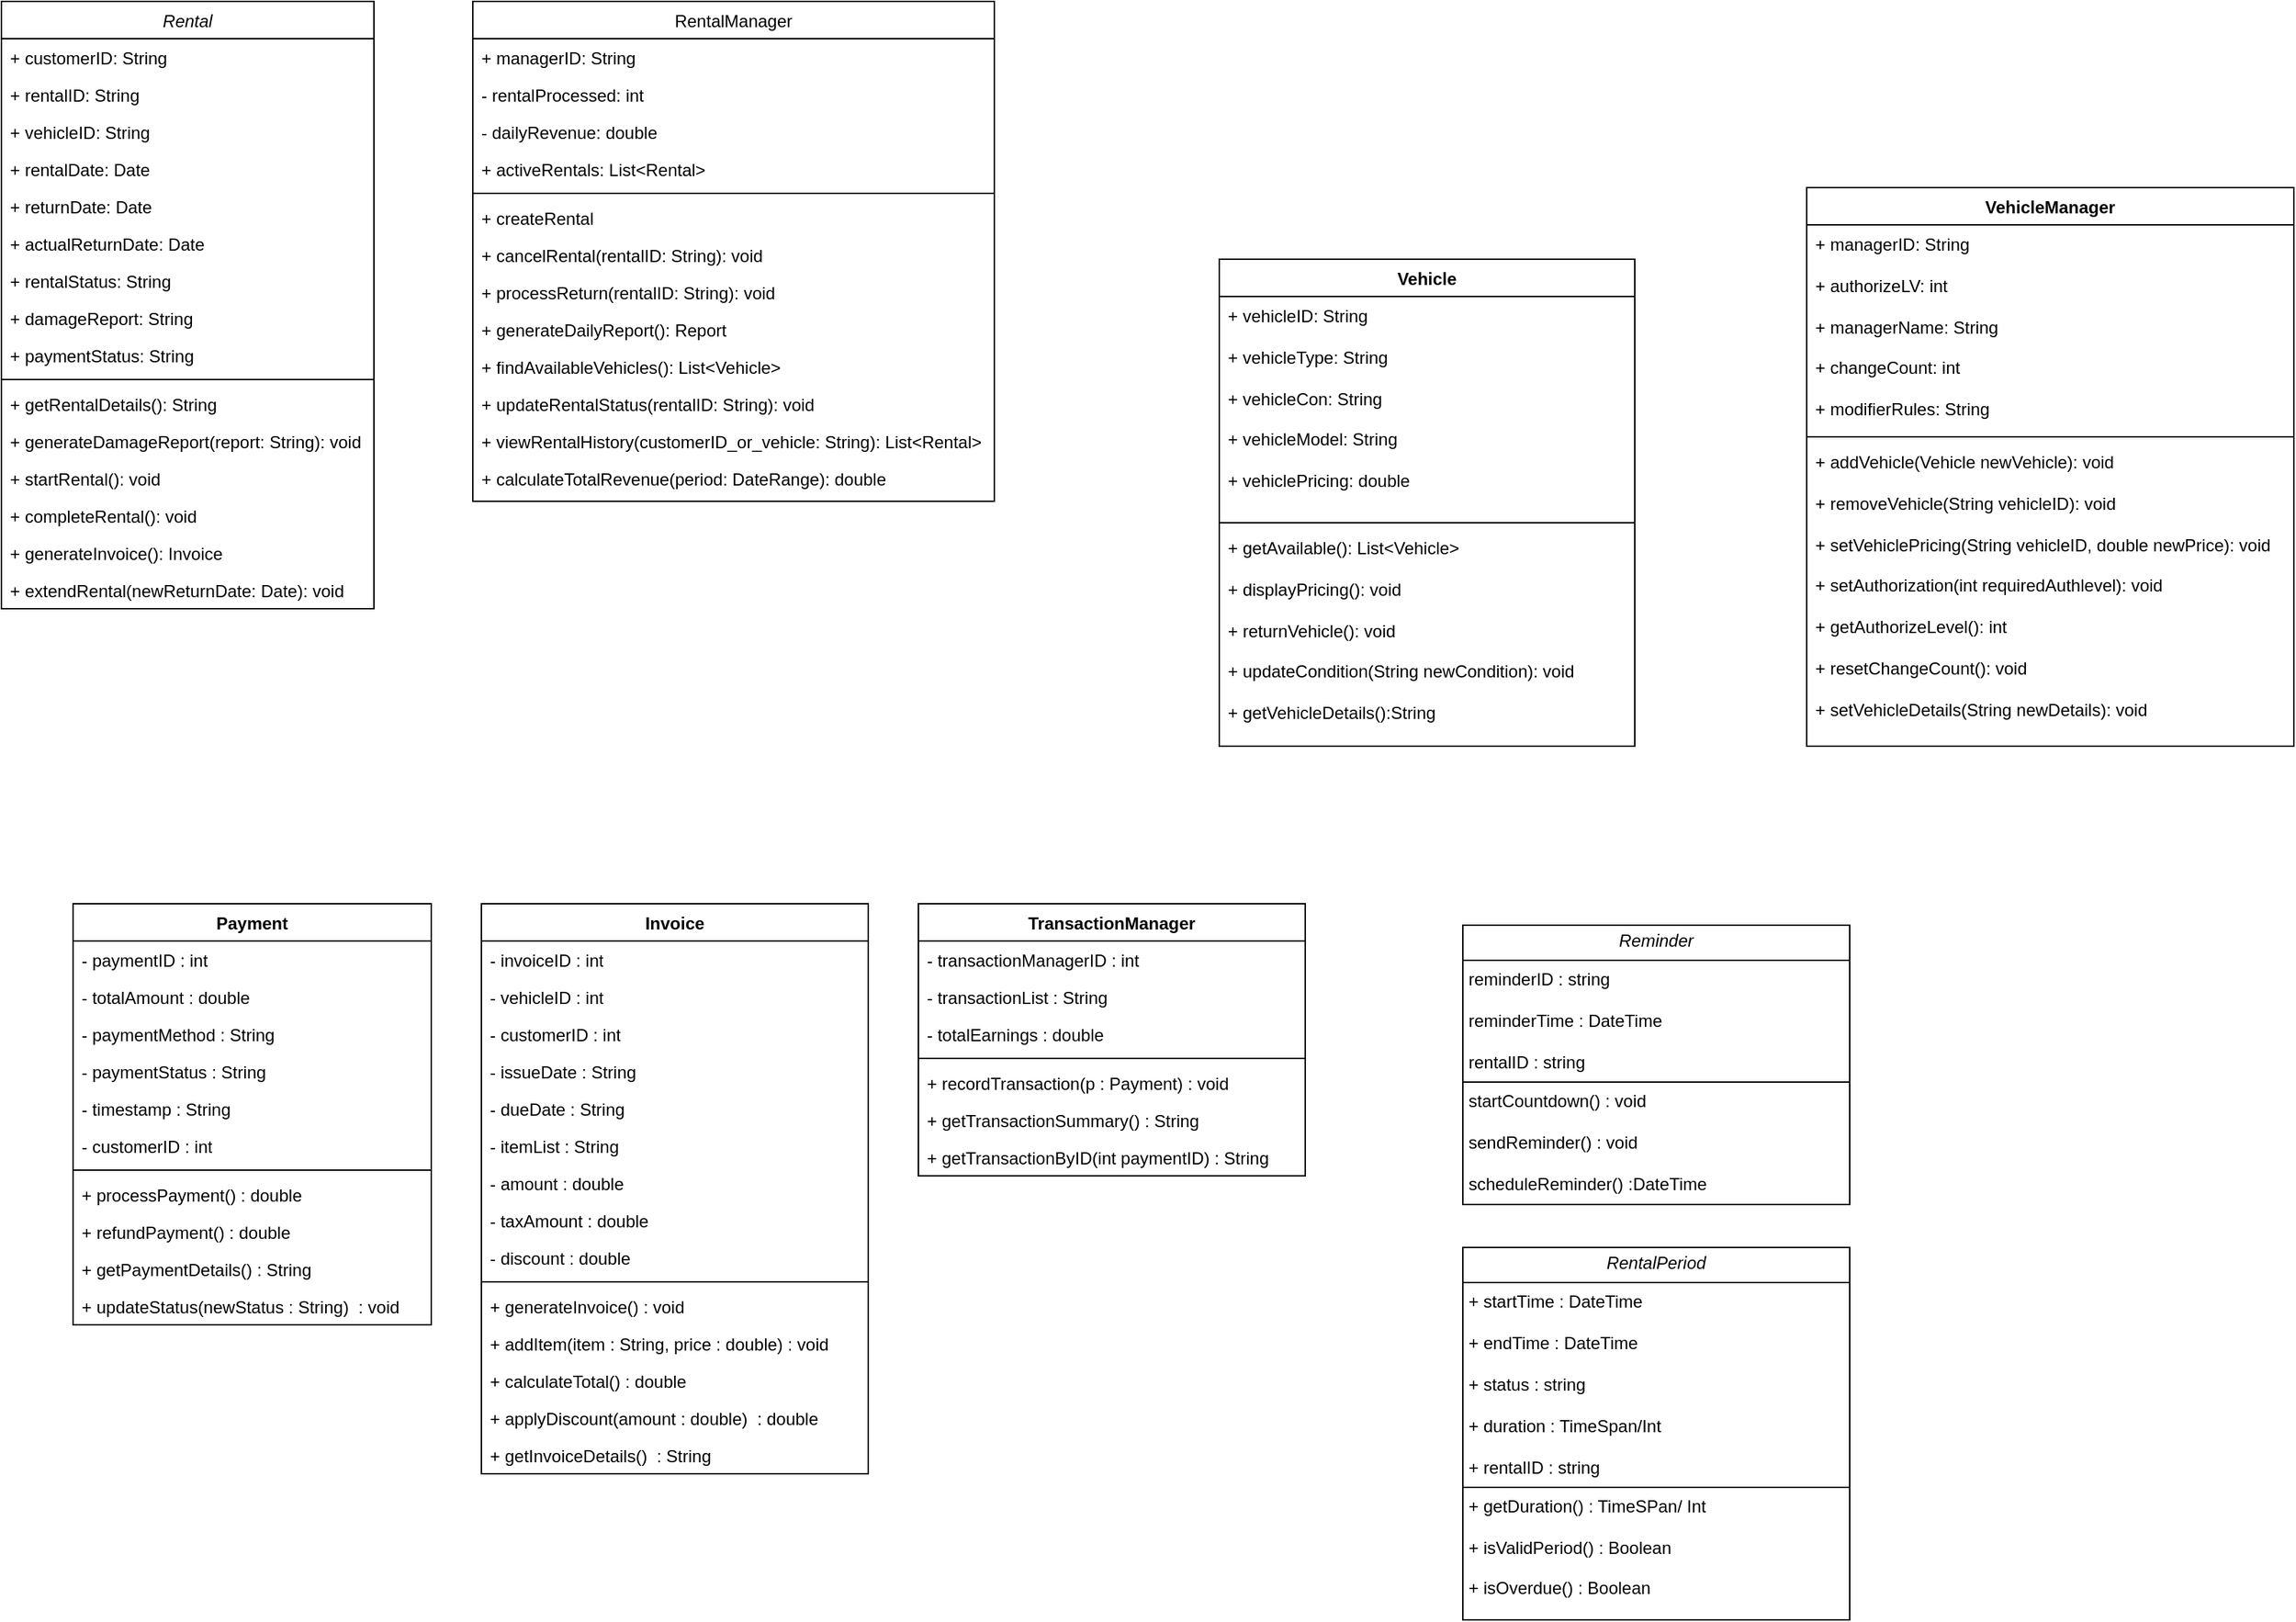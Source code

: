<mxfile version="28.0.7">
  <diagram name="Page-1" id="c4acf3e9-155e-7222-9cf6-157b1a14988f">
    <mxGraphModel dx="1940" dy="1191" grid="1" gridSize="10" guides="1" tooltips="1" connect="1" arrows="1" fold="1" page="1" pageScale="1" pageWidth="850" pageHeight="1100" background="none" math="0" shadow="0">
      <root>
        <mxCell id="0" />
        <mxCell id="1" parent="0" />
        <mxCell id="TI04U2DhwBHJz7Y_1ZiL-2" value="Rental" style="swimlane;fontStyle=2;align=center;verticalAlign=top;childLayout=stackLayout;horizontal=1;startSize=26;horizontalStack=0;resizeParent=1;resizeLast=0;collapsible=1;marginBottom=0;rounded=0;shadow=0;strokeWidth=1;" parent="1" vertex="1">
          <mxGeometry x="120" y="90" width="260" height="424" as="geometry">
            <mxRectangle x="230" y="140" width="160" height="26" as="alternateBounds" />
          </mxGeometry>
        </mxCell>
        <mxCell id="TI04U2DhwBHJz7Y_1ZiL-20" value="+ customerID: String" style="text;align=left;verticalAlign=top;spacingLeft=4;spacingRight=4;overflow=hidden;rotatable=0;points=[[0,0.5],[1,0.5]];portConstraint=eastwest;" parent="TI04U2DhwBHJz7Y_1ZiL-2" vertex="1">
          <mxGeometry y="26" width="260" height="26" as="geometry" />
        </mxCell>
        <mxCell id="TI04U2DhwBHJz7Y_1ZiL-21" value="+ rentalID: String" style="text;align=left;verticalAlign=top;spacingLeft=4;spacingRight=4;overflow=hidden;rotatable=0;points=[[0,0.5],[1,0.5]];portConstraint=eastwest;" parent="TI04U2DhwBHJz7Y_1ZiL-2" vertex="1">
          <mxGeometry y="52" width="260" height="26" as="geometry" />
        </mxCell>
        <mxCell id="TI04U2DhwBHJz7Y_1ZiL-22" value="+ vehicleID: String" style="text;align=left;verticalAlign=top;spacingLeft=4;spacingRight=4;overflow=hidden;rotatable=0;points=[[0,0.5],[1,0.5]];portConstraint=eastwest;" parent="TI04U2DhwBHJz7Y_1ZiL-2" vertex="1">
          <mxGeometry y="78" width="260" height="26" as="geometry" />
        </mxCell>
        <mxCell id="TI04U2DhwBHJz7Y_1ZiL-23" value="+ rentalDate: Date" style="text;align=left;verticalAlign=top;spacingLeft=4;spacingRight=4;overflow=hidden;rotatable=0;points=[[0,0.5],[1,0.5]];portConstraint=eastwest;" parent="TI04U2DhwBHJz7Y_1ZiL-2" vertex="1">
          <mxGeometry y="104" width="260" height="26" as="geometry" />
        </mxCell>
        <mxCell id="TI04U2DhwBHJz7Y_1ZiL-24" value="+ returnDate: Date" style="text;align=left;verticalAlign=top;spacingLeft=4;spacingRight=4;overflow=hidden;rotatable=0;points=[[0,0.5],[1,0.5]];portConstraint=eastwest;" parent="TI04U2DhwBHJz7Y_1ZiL-2" vertex="1">
          <mxGeometry y="130" width="260" height="26" as="geometry" />
        </mxCell>
        <mxCell id="TI04U2DhwBHJz7Y_1ZiL-25" value="+ actualReturnDate: Date" style="text;align=left;verticalAlign=top;spacingLeft=4;spacingRight=4;overflow=hidden;rotatable=0;points=[[0,0.5],[1,0.5]];portConstraint=eastwest;" parent="TI04U2DhwBHJz7Y_1ZiL-2" vertex="1">
          <mxGeometry y="156" width="260" height="26" as="geometry" />
        </mxCell>
        <mxCell id="TI04U2DhwBHJz7Y_1ZiL-26" value="+ rentalStatus: String" style="text;align=left;verticalAlign=top;spacingLeft=4;spacingRight=4;overflow=hidden;rotatable=0;points=[[0,0.5],[1,0.5]];portConstraint=eastwest;" parent="TI04U2DhwBHJz7Y_1ZiL-2" vertex="1">
          <mxGeometry y="182" width="260" height="26" as="geometry" />
        </mxCell>
        <mxCell id="TI04U2DhwBHJz7Y_1ZiL-27" value="+ damageReport: String" style="text;align=left;verticalAlign=top;spacingLeft=4;spacingRight=4;overflow=hidden;rotatable=0;points=[[0,0.5],[1,0.5]];portConstraint=eastwest;" parent="TI04U2DhwBHJz7Y_1ZiL-2" vertex="1">
          <mxGeometry y="208" width="260" height="26" as="geometry" />
        </mxCell>
        <mxCell id="TI04U2DhwBHJz7Y_1ZiL-28" value="+ paymentStatus: String" style="text;align=left;verticalAlign=top;spacingLeft=4;spacingRight=4;overflow=hidden;rotatable=0;points=[[0,0.5],[1,0.5]];portConstraint=eastwest;" parent="TI04U2DhwBHJz7Y_1ZiL-2" vertex="1">
          <mxGeometry y="234" width="260" height="26" as="geometry" />
        </mxCell>
        <mxCell id="TI04U2DhwBHJz7Y_1ZiL-4" value="" style="line;html=1;strokeWidth=1;align=left;verticalAlign=middle;spacingTop=-1;spacingLeft=3;spacingRight=3;rotatable=0;labelPosition=right;points=[];portConstraint=eastwest;" parent="TI04U2DhwBHJz7Y_1ZiL-2" vertex="1">
          <mxGeometry y="260" width="260" height="8" as="geometry" />
        </mxCell>
        <mxCell id="TI04U2DhwBHJz7Y_1ZiL-36" value="+ getRentalDetails(): String" style="text;align=left;verticalAlign=top;spacingLeft=4;spacingRight=4;overflow=hidden;rotatable=0;points=[[0,0.5],[1,0.5]];portConstraint=eastwest;" parent="TI04U2DhwBHJz7Y_1ZiL-2" vertex="1">
          <mxGeometry y="268" width="260" height="26" as="geometry" />
        </mxCell>
        <mxCell id="TI04U2DhwBHJz7Y_1ZiL-34" value="+ generateDamageReport(report: String): void" style="text;align=left;verticalAlign=top;spacingLeft=4;spacingRight=4;overflow=hidden;rotatable=0;points=[[0,0.5],[1,0.5]];portConstraint=eastwest;" parent="TI04U2DhwBHJz7Y_1ZiL-2" vertex="1">
          <mxGeometry y="294" width="260" height="26" as="geometry" />
        </mxCell>
        <mxCell id="TI04U2DhwBHJz7Y_1ZiL-31" value="+ startRental(): void" style="text;align=left;verticalAlign=top;spacingLeft=4;spacingRight=4;overflow=hidden;rotatable=0;points=[[0,0.5],[1,0.5]];portConstraint=eastwest;" parent="TI04U2DhwBHJz7Y_1ZiL-2" vertex="1">
          <mxGeometry y="320" width="260" height="26" as="geometry" />
        </mxCell>
        <mxCell id="TI04U2DhwBHJz7Y_1ZiL-32" value="+ completeRental(): void" style="text;align=left;verticalAlign=top;spacingLeft=4;spacingRight=4;overflow=hidden;rotatable=0;points=[[0,0.5],[1,0.5]];portConstraint=eastwest;" parent="TI04U2DhwBHJz7Y_1ZiL-2" vertex="1">
          <mxGeometry y="346" width="260" height="26" as="geometry" />
        </mxCell>
        <mxCell id="TI04U2DhwBHJz7Y_1ZiL-33" value="+ generateInvoice(): Invoice" style="text;align=left;verticalAlign=top;spacingLeft=4;spacingRight=4;overflow=hidden;rotatable=0;points=[[0,0.5],[1,0.5]];portConstraint=eastwest;" parent="TI04U2DhwBHJz7Y_1ZiL-2" vertex="1">
          <mxGeometry y="372" width="260" height="26" as="geometry" />
        </mxCell>
        <mxCell id="TI04U2DhwBHJz7Y_1ZiL-35" value="+ extendRental(newReturnDate: Date): void" style="text;align=left;verticalAlign=top;spacingLeft=4;spacingRight=4;overflow=hidden;rotatable=0;points=[[0,0.5],[1,0.5]];portConstraint=eastwest;" parent="TI04U2DhwBHJz7Y_1ZiL-2" vertex="1">
          <mxGeometry y="398" width="260" height="26" as="geometry" />
        </mxCell>
        <mxCell id="TI04U2DhwBHJz7Y_1ZiL-6" value="RentalManager" style="swimlane;fontStyle=0;align=center;verticalAlign=top;childLayout=stackLayout;horizontal=1;startSize=26;horizontalStack=0;resizeParent=1;resizeLast=0;collapsible=1;marginBottom=0;rounded=0;shadow=0;strokeWidth=1;" parent="1" vertex="1">
          <mxGeometry x="449" y="90" width="364" height="349" as="geometry">
            <mxRectangle x="550" y="140" width="160" height="26" as="alternateBounds" />
          </mxGeometry>
        </mxCell>
        <mxCell id="TI04U2DhwBHJz7Y_1ZiL-7" value="+ managerID: String" style="text;align=left;verticalAlign=top;spacingLeft=4;spacingRight=4;overflow=hidden;rotatable=0;points=[[0,0.5],[1,0.5]];portConstraint=eastwest;" parent="TI04U2DhwBHJz7Y_1ZiL-6" vertex="1">
          <mxGeometry y="26" width="364" height="26" as="geometry" />
        </mxCell>
        <mxCell id="TI04U2DhwBHJz7Y_1ZiL-8" value="- rentalProcessed: int&#xa;" style="text;align=left;verticalAlign=top;spacingLeft=4;spacingRight=4;overflow=hidden;rotatable=0;points=[[0,0.5],[1,0.5]];portConstraint=eastwest;rounded=0;shadow=0;html=0;" parent="TI04U2DhwBHJz7Y_1ZiL-6" vertex="1">
          <mxGeometry y="52" width="364" height="26" as="geometry" />
        </mxCell>
        <mxCell id="TI04U2DhwBHJz7Y_1ZiL-9" value="- dailyRevenue: double&#xa;" style="text;align=left;verticalAlign=top;spacingLeft=4;spacingRight=4;overflow=hidden;rotatable=0;points=[[0,0.5],[1,0.5]];portConstraint=eastwest;rounded=0;shadow=0;html=0;" parent="TI04U2DhwBHJz7Y_1ZiL-6" vertex="1">
          <mxGeometry y="78" width="364" height="26" as="geometry" />
        </mxCell>
        <mxCell id="TI04U2DhwBHJz7Y_1ZiL-10" value="+ activeRentals: List&lt;Rental&gt;&#xa;" style="text;align=left;verticalAlign=top;spacingLeft=4;spacingRight=4;overflow=hidden;rotatable=0;points=[[0,0.5],[1,0.5]];portConstraint=eastwest;rounded=0;shadow=0;html=0;" parent="TI04U2DhwBHJz7Y_1ZiL-6" vertex="1">
          <mxGeometry y="104" width="364" height="26" as="geometry" />
        </mxCell>
        <mxCell id="TI04U2DhwBHJz7Y_1ZiL-11" value="" style="line;html=1;strokeWidth=1;align=left;verticalAlign=middle;spacingTop=-1;spacingLeft=3;spacingRight=3;rotatable=0;labelPosition=right;points=[];portConstraint=eastwest;" parent="TI04U2DhwBHJz7Y_1ZiL-6" vertex="1">
          <mxGeometry y="130" width="364" height="8" as="geometry" />
        </mxCell>
        <mxCell id="TI04U2DhwBHJz7Y_1ZiL-12" value="+ createRental" style="text;align=left;verticalAlign=top;spacingLeft=4;spacingRight=4;overflow=hidden;rotatable=0;points=[[0,0.5],[1,0.5]];portConstraint=eastwest;" parent="TI04U2DhwBHJz7Y_1ZiL-6" vertex="1">
          <mxGeometry y="138" width="364" height="26" as="geometry" />
        </mxCell>
        <mxCell id="TI04U2DhwBHJz7Y_1ZiL-13" value="+ cancelRental(rentalID: String): void" style="text;align=left;verticalAlign=top;spacingLeft=4;spacingRight=4;overflow=hidden;rotatable=0;points=[[0,0.5],[1,0.5]];portConstraint=eastwest;" parent="TI04U2DhwBHJz7Y_1ZiL-6" vertex="1">
          <mxGeometry y="164" width="364" height="26" as="geometry" />
        </mxCell>
        <mxCell id="TI04U2DhwBHJz7Y_1ZiL-14" value="+ processReturn(rentalID: String): void" style="text;align=left;verticalAlign=top;spacingLeft=4;spacingRight=4;overflow=hidden;rotatable=0;points=[[0,0.5],[1,0.5]];portConstraint=eastwest;" parent="TI04U2DhwBHJz7Y_1ZiL-6" vertex="1">
          <mxGeometry y="190" width="364" height="26" as="geometry" />
        </mxCell>
        <mxCell id="TI04U2DhwBHJz7Y_1ZiL-15" value="+ generateDailyReport(): Report" style="text;align=left;verticalAlign=top;spacingLeft=4;spacingRight=4;overflow=hidden;rotatable=0;points=[[0,0.5],[1,0.5]];portConstraint=eastwest;" parent="TI04U2DhwBHJz7Y_1ZiL-6" vertex="1">
          <mxGeometry y="216" width="364" height="26" as="geometry" />
        </mxCell>
        <mxCell id="TI04U2DhwBHJz7Y_1ZiL-16" value="+ findAvailableVehicles(): List&lt;Vehicle&gt;" style="text;align=left;verticalAlign=top;spacingLeft=4;spacingRight=4;overflow=hidden;rotatable=0;points=[[0,0.5],[1,0.5]];portConstraint=eastwest;" parent="TI04U2DhwBHJz7Y_1ZiL-6" vertex="1">
          <mxGeometry y="242" width="364" height="26" as="geometry" />
        </mxCell>
        <mxCell id="TI04U2DhwBHJz7Y_1ZiL-17" value="+ updateRentalStatus(rentalID: String): void" style="text;align=left;verticalAlign=top;spacingLeft=4;spacingRight=4;overflow=hidden;rotatable=0;points=[[0,0.5],[1,0.5]];portConstraint=eastwest;" parent="TI04U2DhwBHJz7Y_1ZiL-6" vertex="1">
          <mxGeometry y="268" width="364" height="26" as="geometry" />
        </mxCell>
        <mxCell id="TI04U2DhwBHJz7Y_1ZiL-18" value="+ viewRentalHistory(customerID_or_vehicle: String): List&lt;Rental&gt;" style="text;align=left;verticalAlign=top;spacingLeft=4;spacingRight=4;overflow=hidden;rotatable=0;points=[[0,0.5],[1,0.5]];portConstraint=eastwest;" parent="TI04U2DhwBHJz7Y_1ZiL-6" vertex="1">
          <mxGeometry y="294" width="364" height="26" as="geometry" />
        </mxCell>
        <mxCell id="TI04U2DhwBHJz7Y_1ZiL-19" value="+ calculateTotalRevenue(period: DateRange): double" style="text;align=left;verticalAlign=top;spacingLeft=4;spacingRight=4;overflow=hidden;rotatable=0;points=[[0,0.5],[1,0.5]];portConstraint=eastwest;" parent="TI04U2DhwBHJz7Y_1ZiL-6" vertex="1">
          <mxGeometry y="320" width="364" height="26" as="geometry" />
        </mxCell>
        <mxCell id="_Ls_BPRD6hEBpzumU7mo-1" value="Payment" style="swimlane;fontStyle=1;align=center;verticalAlign=top;childLayout=stackLayout;horizontal=1;startSize=26;horizontalStack=0;resizeParent=1;resizeParentMax=0;resizeLast=0;collapsible=1;marginBottom=0;whiteSpace=wrap;html=1;" parent="1" vertex="1">
          <mxGeometry x="170" y="720" width="250" height="294" as="geometry" />
        </mxCell>
        <mxCell id="_Ls_BPRD6hEBpzumU7mo-2" value="- paymentID : int&lt;div&gt;&lt;br&gt;&lt;/div&gt;" style="text;strokeColor=none;fillColor=none;align=left;verticalAlign=top;spacingLeft=4;spacingRight=4;overflow=hidden;rotatable=0;points=[[0,0.5],[1,0.5]];portConstraint=eastwest;whiteSpace=wrap;html=1;" parent="_Ls_BPRD6hEBpzumU7mo-1" vertex="1">
          <mxGeometry y="26" width="250" height="26" as="geometry" />
        </mxCell>
        <mxCell id="_Ls_BPRD6hEBpzumU7mo-3" value="- totalAmount : double" style="text;strokeColor=none;fillColor=none;align=left;verticalAlign=top;spacingLeft=4;spacingRight=4;overflow=hidden;rotatable=0;points=[[0,0.5],[1,0.5]];portConstraint=eastwest;whiteSpace=wrap;html=1;" parent="_Ls_BPRD6hEBpzumU7mo-1" vertex="1">
          <mxGeometry y="52" width="250" height="26" as="geometry" />
        </mxCell>
        <mxCell id="_Ls_BPRD6hEBpzumU7mo-4" value="&lt;div&gt;- paymentMethod : String&lt;/div&gt;" style="text;strokeColor=none;fillColor=none;align=left;verticalAlign=top;spacingLeft=4;spacingRight=4;overflow=hidden;rotatable=0;points=[[0,0.5],[1,0.5]];portConstraint=eastwest;whiteSpace=wrap;html=1;" parent="_Ls_BPRD6hEBpzumU7mo-1" vertex="1">
          <mxGeometry y="78" width="250" height="26" as="geometry" />
        </mxCell>
        <mxCell id="_Ls_BPRD6hEBpzumU7mo-5" value="- paymentStatus : String&lt;div&gt;&lt;br&gt;&lt;/div&gt;" style="text;strokeColor=none;fillColor=none;align=left;verticalAlign=top;spacingLeft=4;spacingRight=4;overflow=hidden;rotatable=0;points=[[0,0.5],[1,0.5]];portConstraint=eastwest;whiteSpace=wrap;html=1;" parent="_Ls_BPRD6hEBpzumU7mo-1" vertex="1">
          <mxGeometry y="104" width="250" height="26" as="geometry" />
        </mxCell>
        <mxCell id="_Ls_BPRD6hEBpzumU7mo-6" value="- timestamp : String&lt;div&gt;&lt;br&gt;&lt;/div&gt;" style="text;strokeColor=none;fillColor=none;align=left;verticalAlign=top;spacingLeft=4;spacingRight=4;overflow=hidden;rotatable=0;points=[[0,0.5],[1,0.5]];portConstraint=eastwest;whiteSpace=wrap;html=1;" parent="_Ls_BPRD6hEBpzumU7mo-1" vertex="1">
          <mxGeometry y="130" width="250" height="26" as="geometry" />
        </mxCell>
        <mxCell id="_Ls_BPRD6hEBpzumU7mo-7" value="- customerID : int" style="text;strokeColor=none;fillColor=none;align=left;verticalAlign=top;spacingLeft=4;spacingRight=4;overflow=hidden;rotatable=0;points=[[0,0.5],[1,0.5]];portConstraint=eastwest;whiteSpace=wrap;html=1;" parent="_Ls_BPRD6hEBpzumU7mo-1" vertex="1">
          <mxGeometry y="156" width="250" height="26" as="geometry" />
        </mxCell>
        <mxCell id="_Ls_BPRD6hEBpzumU7mo-8" value="" style="line;strokeWidth=1;fillColor=none;align=left;verticalAlign=middle;spacingTop=-1;spacingLeft=3;spacingRight=3;rotatable=0;labelPosition=right;points=[];portConstraint=eastwest;strokeColor=inherit;" parent="_Ls_BPRD6hEBpzumU7mo-1" vertex="1">
          <mxGeometry y="182" width="250" height="8" as="geometry" />
        </mxCell>
        <mxCell id="_Ls_BPRD6hEBpzumU7mo-9" value="+ processPayment() : double" style="text;strokeColor=none;fillColor=none;align=left;verticalAlign=top;spacingLeft=4;spacingRight=4;overflow=hidden;rotatable=0;points=[[0,0.5],[1,0.5]];portConstraint=eastwest;whiteSpace=wrap;html=1;" parent="_Ls_BPRD6hEBpzumU7mo-1" vertex="1">
          <mxGeometry y="190" width="250" height="26" as="geometry" />
        </mxCell>
        <mxCell id="_Ls_BPRD6hEBpzumU7mo-10" value="+ refundPayment() : double" style="text;strokeColor=none;fillColor=none;align=left;verticalAlign=top;spacingLeft=4;spacingRight=4;overflow=hidden;rotatable=0;points=[[0,0.5],[1,0.5]];portConstraint=eastwest;whiteSpace=wrap;html=1;" parent="_Ls_BPRD6hEBpzumU7mo-1" vertex="1">
          <mxGeometry y="216" width="250" height="26" as="geometry" />
        </mxCell>
        <mxCell id="_Ls_BPRD6hEBpzumU7mo-11" value="+ getPaymentDetails() : String&amp;nbsp;" style="text;strokeColor=none;fillColor=none;align=left;verticalAlign=top;spacingLeft=4;spacingRight=4;overflow=hidden;rotatable=0;points=[[0,0.5],[1,0.5]];portConstraint=eastwest;whiteSpace=wrap;html=1;" parent="_Ls_BPRD6hEBpzumU7mo-1" vertex="1">
          <mxGeometry y="242" width="250" height="26" as="geometry" />
        </mxCell>
        <mxCell id="_Ls_BPRD6hEBpzumU7mo-12" value="+ updateStatus(newStatus : String)&amp;nbsp; : void" style="text;strokeColor=none;fillColor=none;align=left;verticalAlign=top;spacingLeft=4;spacingRight=4;overflow=hidden;rotatable=0;points=[[0,0.5],[1,0.5]];portConstraint=eastwest;whiteSpace=wrap;html=1;" parent="_Ls_BPRD6hEBpzumU7mo-1" vertex="1">
          <mxGeometry y="268" width="250" height="26" as="geometry" />
        </mxCell>
        <mxCell id="_Ls_BPRD6hEBpzumU7mo-13" value="Invoice" style="swimlane;fontStyle=1;align=center;verticalAlign=top;childLayout=stackLayout;horizontal=1;startSize=26;horizontalStack=0;resizeParent=1;resizeParentMax=0;resizeLast=0;collapsible=1;marginBottom=0;whiteSpace=wrap;html=1;" parent="1" vertex="1">
          <mxGeometry x="455" y="720" width="270" height="398" as="geometry" />
        </mxCell>
        <mxCell id="_Ls_BPRD6hEBpzumU7mo-14" value="- invoiceID : int" style="text;strokeColor=none;fillColor=none;align=left;verticalAlign=top;spacingLeft=4;spacingRight=4;overflow=hidden;rotatable=0;points=[[0,0.5],[1,0.5]];portConstraint=eastwest;whiteSpace=wrap;html=1;" parent="_Ls_BPRD6hEBpzumU7mo-13" vertex="1">
          <mxGeometry y="26" width="270" height="26" as="geometry" />
        </mxCell>
        <mxCell id="_Ls_BPRD6hEBpzumU7mo-15" value="- vehicleID : int" style="text;strokeColor=none;fillColor=none;align=left;verticalAlign=top;spacingLeft=4;spacingRight=4;overflow=hidden;rotatable=0;points=[[0,0.5],[1,0.5]];portConstraint=eastwest;whiteSpace=wrap;html=1;" parent="_Ls_BPRD6hEBpzumU7mo-13" vertex="1">
          <mxGeometry y="52" width="270" height="26" as="geometry" />
        </mxCell>
        <mxCell id="_Ls_BPRD6hEBpzumU7mo-16" value="&lt;div&gt;- customerID : int&lt;/div&gt;" style="text;strokeColor=none;fillColor=none;align=left;verticalAlign=top;spacingLeft=4;spacingRight=4;overflow=hidden;rotatable=0;points=[[0,0.5],[1,0.5]];portConstraint=eastwest;whiteSpace=wrap;html=1;" parent="_Ls_BPRD6hEBpzumU7mo-13" vertex="1">
          <mxGeometry y="78" width="270" height="26" as="geometry" />
        </mxCell>
        <mxCell id="_Ls_BPRD6hEBpzumU7mo-17" value="- issueDate : String" style="text;strokeColor=none;fillColor=none;align=left;verticalAlign=top;spacingLeft=4;spacingRight=4;overflow=hidden;rotatable=0;points=[[0,0.5],[1,0.5]];portConstraint=eastwest;whiteSpace=wrap;html=1;" parent="_Ls_BPRD6hEBpzumU7mo-13" vertex="1">
          <mxGeometry y="104" width="270" height="26" as="geometry" />
        </mxCell>
        <mxCell id="_Ls_BPRD6hEBpzumU7mo-18" value="- dueDate : String" style="text;strokeColor=none;fillColor=none;align=left;verticalAlign=top;spacingLeft=4;spacingRight=4;overflow=hidden;rotatable=0;points=[[0,0.5],[1,0.5]];portConstraint=eastwest;whiteSpace=wrap;html=1;" parent="_Ls_BPRD6hEBpzumU7mo-13" vertex="1">
          <mxGeometry y="130" width="270" height="26" as="geometry" />
        </mxCell>
        <mxCell id="_Ls_BPRD6hEBpzumU7mo-19" value="- itemList : String" style="text;strokeColor=none;fillColor=none;align=left;verticalAlign=top;spacingLeft=4;spacingRight=4;overflow=hidden;rotatable=0;points=[[0,0.5],[1,0.5]];portConstraint=eastwest;whiteSpace=wrap;html=1;" parent="_Ls_BPRD6hEBpzumU7mo-13" vertex="1">
          <mxGeometry y="156" width="270" height="26" as="geometry" />
        </mxCell>
        <mxCell id="_Ls_BPRD6hEBpzumU7mo-20" value="- amount : double" style="text;strokeColor=none;fillColor=none;align=left;verticalAlign=top;spacingLeft=4;spacingRight=4;overflow=hidden;rotatable=0;points=[[0,0.5],[1,0.5]];portConstraint=eastwest;whiteSpace=wrap;html=1;" parent="_Ls_BPRD6hEBpzumU7mo-13" vertex="1">
          <mxGeometry y="182" width="270" height="26" as="geometry" />
        </mxCell>
        <mxCell id="_Ls_BPRD6hEBpzumU7mo-21" value="- taxAmount : double" style="text;strokeColor=none;fillColor=none;align=left;verticalAlign=top;spacingLeft=4;spacingRight=4;overflow=hidden;rotatable=0;points=[[0,0.5],[1,0.5]];portConstraint=eastwest;whiteSpace=wrap;html=1;" parent="_Ls_BPRD6hEBpzumU7mo-13" vertex="1">
          <mxGeometry y="208" width="270" height="26" as="geometry" />
        </mxCell>
        <mxCell id="_Ls_BPRD6hEBpzumU7mo-22" value="- discount : double" style="text;strokeColor=none;fillColor=none;align=left;verticalAlign=top;spacingLeft=4;spacingRight=4;overflow=hidden;rotatable=0;points=[[0,0.5],[1,0.5]];portConstraint=eastwest;whiteSpace=wrap;html=1;" parent="_Ls_BPRD6hEBpzumU7mo-13" vertex="1">
          <mxGeometry y="234" width="270" height="26" as="geometry" />
        </mxCell>
        <mxCell id="_Ls_BPRD6hEBpzumU7mo-23" value="" style="line;strokeWidth=1;fillColor=none;align=left;verticalAlign=middle;spacingTop=-1;spacingLeft=3;spacingRight=3;rotatable=0;labelPosition=right;points=[];portConstraint=eastwest;strokeColor=inherit;" parent="_Ls_BPRD6hEBpzumU7mo-13" vertex="1">
          <mxGeometry y="260" width="270" height="8" as="geometry" />
        </mxCell>
        <mxCell id="_Ls_BPRD6hEBpzumU7mo-24" value="+ generateInvoice() : void" style="text;strokeColor=none;fillColor=none;align=left;verticalAlign=top;spacingLeft=4;spacingRight=4;overflow=hidden;rotatable=0;points=[[0,0.5],[1,0.5]];portConstraint=eastwest;whiteSpace=wrap;html=1;" parent="_Ls_BPRD6hEBpzumU7mo-13" vertex="1">
          <mxGeometry y="268" width="270" height="26" as="geometry" />
        </mxCell>
        <mxCell id="_Ls_BPRD6hEBpzumU7mo-25" value="+ addItem(item : String, price : double) : void" style="text;strokeColor=none;fillColor=none;align=left;verticalAlign=top;spacingLeft=4;spacingRight=4;overflow=hidden;rotatable=0;points=[[0,0.5],[1,0.5]];portConstraint=eastwest;whiteSpace=wrap;html=1;" parent="_Ls_BPRD6hEBpzumU7mo-13" vertex="1">
          <mxGeometry y="294" width="270" height="26" as="geometry" />
        </mxCell>
        <mxCell id="_Ls_BPRD6hEBpzumU7mo-26" value="+ calculateTotal() : double" style="text;strokeColor=none;fillColor=none;align=left;verticalAlign=top;spacingLeft=4;spacingRight=4;overflow=hidden;rotatable=0;points=[[0,0.5],[1,0.5]];portConstraint=eastwest;whiteSpace=wrap;html=1;" parent="_Ls_BPRD6hEBpzumU7mo-13" vertex="1">
          <mxGeometry y="320" width="270" height="26" as="geometry" />
        </mxCell>
        <mxCell id="_Ls_BPRD6hEBpzumU7mo-27" value="+ applyDiscount(amount : double)&amp;nbsp; : double" style="text;strokeColor=none;fillColor=none;align=left;verticalAlign=top;spacingLeft=4;spacingRight=4;overflow=hidden;rotatable=0;points=[[0,0.5],[1,0.5]];portConstraint=eastwest;whiteSpace=wrap;html=1;" parent="_Ls_BPRD6hEBpzumU7mo-13" vertex="1">
          <mxGeometry y="346" width="270" height="26" as="geometry" />
        </mxCell>
        <mxCell id="_Ls_BPRD6hEBpzumU7mo-28" value="+ getInvoiceDetails()&amp;nbsp; : String" style="text;strokeColor=none;fillColor=none;align=left;verticalAlign=top;spacingLeft=4;spacingRight=4;overflow=hidden;rotatable=0;points=[[0,0.5],[1,0.5]];portConstraint=eastwest;whiteSpace=wrap;html=1;" parent="_Ls_BPRD6hEBpzumU7mo-13" vertex="1">
          <mxGeometry y="372" width="270" height="26" as="geometry" />
        </mxCell>
        <mxCell id="_Ls_BPRD6hEBpzumU7mo-29" value="TransactionManager" style="swimlane;fontStyle=1;align=center;verticalAlign=top;childLayout=stackLayout;horizontal=1;startSize=26;horizontalStack=0;resizeParent=1;resizeParentMax=0;resizeLast=0;collapsible=1;marginBottom=0;whiteSpace=wrap;html=1;" parent="1" vertex="1">
          <mxGeometry x="760" y="720" width="270" height="190" as="geometry" />
        </mxCell>
        <mxCell id="_Ls_BPRD6hEBpzumU7mo-30" value="- transactionManagerID&amp;nbsp;: int" style="text;strokeColor=none;fillColor=none;align=left;verticalAlign=top;spacingLeft=4;spacingRight=4;overflow=hidden;rotatable=0;points=[[0,0.5],[1,0.5]];portConstraint=eastwest;whiteSpace=wrap;html=1;" parent="_Ls_BPRD6hEBpzumU7mo-29" vertex="1">
          <mxGeometry y="26" width="270" height="26" as="geometry" />
        </mxCell>
        <mxCell id="_Ls_BPRD6hEBpzumU7mo-31" value="- transactionList&amp;nbsp;: String" style="text;strokeColor=none;fillColor=none;align=left;verticalAlign=top;spacingLeft=4;spacingRight=4;overflow=hidden;rotatable=0;points=[[0,0.5],[1,0.5]];portConstraint=eastwest;whiteSpace=wrap;html=1;" parent="_Ls_BPRD6hEBpzumU7mo-29" vertex="1">
          <mxGeometry y="52" width="270" height="26" as="geometry" />
        </mxCell>
        <mxCell id="_Ls_BPRD6hEBpzumU7mo-32" value="&lt;div&gt;- totalEarnings&amp;nbsp;: double&lt;/div&gt;" style="text;strokeColor=none;fillColor=none;align=left;verticalAlign=top;spacingLeft=4;spacingRight=4;overflow=hidden;rotatable=0;points=[[0,0.5],[1,0.5]];portConstraint=eastwest;whiteSpace=wrap;html=1;" parent="_Ls_BPRD6hEBpzumU7mo-29" vertex="1">
          <mxGeometry y="78" width="270" height="26" as="geometry" />
        </mxCell>
        <mxCell id="_Ls_BPRD6hEBpzumU7mo-33" value="" style="line;strokeWidth=1;fillColor=none;align=left;verticalAlign=middle;spacingTop=-1;spacingLeft=3;spacingRight=3;rotatable=0;labelPosition=right;points=[];portConstraint=eastwest;strokeColor=inherit;" parent="_Ls_BPRD6hEBpzumU7mo-29" vertex="1">
          <mxGeometry y="104" width="270" height="8" as="geometry" />
        </mxCell>
        <mxCell id="_Ls_BPRD6hEBpzumU7mo-34" value="+ recordTransaction(p : Payment) : void" style="text;strokeColor=none;fillColor=none;align=left;verticalAlign=top;spacingLeft=4;spacingRight=4;overflow=hidden;rotatable=0;points=[[0,0.5],[1,0.5]];portConstraint=eastwest;whiteSpace=wrap;html=1;" parent="_Ls_BPRD6hEBpzumU7mo-29" vertex="1">
          <mxGeometry y="112" width="270" height="26" as="geometry" />
        </mxCell>
        <mxCell id="_Ls_BPRD6hEBpzumU7mo-35" value="+ getTransactionSummary() : String" style="text;strokeColor=none;fillColor=none;align=left;verticalAlign=top;spacingLeft=4;spacingRight=4;overflow=hidden;rotatable=0;points=[[0,0.5],[1,0.5]];portConstraint=eastwest;whiteSpace=wrap;html=1;" parent="_Ls_BPRD6hEBpzumU7mo-29" vertex="1">
          <mxGeometry y="138" width="270" height="26" as="geometry" />
        </mxCell>
        <mxCell id="_Ls_BPRD6hEBpzumU7mo-36" value="+ getTransactionByID(int paymentID) : String" style="text;strokeColor=none;fillColor=none;align=left;verticalAlign=top;spacingLeft=4;spacingRight=4;overflow=hidden;rotatable=0;points=[[0,0.5],[1,0.5]];portConstraint=eastwest;whiteSpace=wrap;html=1;" parent="_Ls_BPRD6hEBpzumU7mo-29" vertex="1">
          <mxGeometry y="164" width="270" height="26" as="geometry" />
        </mxCell>
        <mxCell id="dzOq35722A0xiNgDHG9u-2" value="Vehicle" style="swimlane;fontStyle=1;align=center;verticalAlign=top;childLayout=stackLayout;horizontal=1;startSize=26;horizontalStack=0;resizeParent=1;resizeParentMax=0;resizeLast=0;collapsible=1;marginBottom=0;whiteSpace=wrap;html=1;" parent="1" vertex="1">
          <mxGeometry x="970" y="270" width="290" height="340" as="geometry" />
        </mxCell>
        <mxCell id="dzOq35722A0xiNgDHG9u-3" value="+ vehicleID: String&lt;br&gt;&lt;br&gt;&lt;div&gt;+ vehicleType: String&lt;br&gt;&lt;br&gt;+ vehicleCon: String&lt;br&gt;&lt;br&gt;+ vehicleModel: String&lt;br&gt;&lt;br&gt;+ vehiclePricing: double&lt;/div&gt;" style="text;strokeColor=none;fillColor=none;align=left;verticalAlign=top;spacingLeft=4;spacingRight=4;overflow=hidden;rotatable=0;points=[[0,0.5],[1,0.5]];portConstraint=eastwest;whiteSpace=wrap;html=1;" parent="dzOq35722A0xiNgDHG9u-2" vertex="1">
          <mxGeometry y="26" width="290" height="154" as="geometry" />
        </mxCell>
        <mxCell id="dzOq35722A0xiNgDHG9u-4" value="" style="line;strokeWidth=1;fillColor=none;align=left;verticalAlign=middle;spacingTop=-1;spacingLeft=3;spacingRight=3;rotatable=0;labelPosition=right;points=[];portConstraint=eastwest;strokeColor=inherit;" parent="dzOq35722A0xiNgDHG9u-2" vertex="1">
          <mxGeometry y="180" width="290" height="8" as="geometry" />
        </mxCell>
        <mxCell id="dzOq35722A0xiNgDHG9u-5" value="+ getAvailable(): List&amp;lt;Vehicle&amp;gt;&lt;br&gt;&lt;br&gt;+ displayPricing(): void&lt;br&gt;&lt;br&gt;+ returnVehicle(): void&lt;br&gt;&lt;br&gt;+ updateCondition(String newCondition): void&lt;br&gt;&lt;br&gt;+ getVehicleDetails():String&lt;br&gt;&lt;br&gt;&lt;div&gt;&lt;br&gt;&lt;/div&gt;" style="text;strokeColor=none;fillColor=none;align=left;verticalAlign=top;spacingLeft=4;spacingRight=4;overflow=hidden;rotatable=0;points=[[0,0.5],[1,0.5]];portConstraint=eastwest;whiteSpace=wrap;html=1;" parent="dzOq35722A0xiNgDHG9u-2" vertex="1">
          <mxGeometry y="188" width="290" height="152" as="geometry" />
        </mxCell>
        <mxCell id="dzOq35722A0xiNgDHG9u-6" value="VehicleManager" style="swimlane;fontStyle=1;align=center;verticalAlign=top;childLayout=stackLayout;horizontal=1;startSize=26;horizontalStack=0;resizeParent=1;resizeParentMax=0;resizeLast=0;collapsible=1;marginBottom=0;whiteSpace=wrap;html=1;" parent="1" vertex="1">
          <mxGeometry x="1380" y="220" width="340" height="390" as="geometry" />
        </mxCell>
        <mxCell id="dzOq35722A0xiNgDHG9u-7" value="+ managerID: String&lt;br&gt;&lt;br&gt;+ authorizeLV: int&lt;br&gt;&amp;nbsp;&lt;br&gt;+ managerName: String&lt;br&gt;&lt;br&gt;+ changeCount: int&lt;br&gt;&lt;br&gt;+ modifierRules: String&lt;div&gt;&lt;br/&gt;&lt;/div&gt;" style="text;strokeColor=none;fillColor=none;align=left;verticalAlign=top;spacingLeft=4;spacingRight=4;overflow=hidden;rotatable=0;points=[[0,0.5],[1,0.5]];portConstraint=eastwest;whiteSpace=wrap;html=1;" parent="dzOq35722A0xiNgDHG9u-6" vertex="1">
          <mxGeometry y="26" width="340" height="144" as="geometry" />
        </mxCell>
        <mxCell id="dzOq35722A0xiNgDHG9u-8" value="" style="line;strokeWidth=1;fillColor=none;align=left;verticalAlign=middle;spacingTop=-1;spacingLeft=3;spacingRight=3;rotatable=0;labelPosition=right;points=[];portConstraint=eastwest;strokeColor=inherit;" parent="dzOq35722A0xiNgDHG9u-6" vertex="1">
          <mxGeometry y="170" width="340" height="8" as="geometry" />
        </mxCell>
        <mxCell id="dzOq35722A0xiNgDHG9u-9" value="+ addVehicle(Vehicle newVehicle): void&lt;br&gt;&lt;br&gt;+ removeVehicle(String vehicleID): void&lt;br&gt;&lt;br&gt;+ setVehiclePricing(String vehicleID, double newPrice): void&lt;br&gt;&lt;br&gt;+ setAuthorization(int requiredAuthlevel): void&lt;br&gt;&lt;br&gt;+ getAuthorizeLevel(): int&lt;br&gt;&lt;br&gt;+ resetChangeCount(): void&lt;br&gt;&lt;br&gt;+ setVehicleDetails(String newDetails): void" style="text;strokeColor=none;fillColor=none;align=left;verticalAlign=top;spacingLeft=4;spacingRight=4;overflow=hidden;rotatable=0;points=[[0,0.5],[1,0.5]];portConstraint=eastwest;whiteSpace=wrap;html=1;" parent="dzOq35722A0xiNgDHG9u-6" vertex="1">
          <mxGeometry y="178" width="340" height="212" as="geometry" />
        </mxCell>
        <mxCell id="v44bfG_UprVhTkwLCntt-3" value="&lt;p style=&quot;margin:0px;margin-top:4px;text-align:center;&quot;&gt;&lt;i&gt;Reminder&lt;/i&gt;&lt;/p&gt;&lt;hr size=&quot;1&quot; style=&quot;border-style:solid;&quot;&gt;&lt;p style=&quot;margin:0px;margin-left:4px;&quot;&gt;reminderID : string&lt;br&gt;&lt;br&gt;&lt;/p&gt;&lt;p style=&quot;margin:0px;margin-left:4px;&quot;&gt;reminderTime : DateTime&lt;br&gt;&lt;br&gt;&lt;/p&gt;&lt;p style=&quot;margin:0px;margin-left:4px;&quot;&gt;rentalID : string&lt;/p&gt;&lt;hr size=&quot;1&quot; style=&quot;border-style:solid;&quot;&gt;&lt;p style=&quot;margin:0px;margin-left:4px;&quot;&gt;startCountdown() : void&lt;br&gt;&lt;br&gt;&lt;/p&gt;&lt;p style=&quot;margin:0px;margin-left:4px;&quot;&gt;sendReminder() : void&lt;br&gt;&lt;br&gt;&lt;/p&gt;&lt;p style=&quot;margin:0px;margin-left:4px;&quot;&gt;scheduleReminder() :DateTime&lt;/p&gt;" style="verticalAlign=top;align=left;overflow=fill;html=1;whiteSpace=wrap;" parent="1" vertex="1">
          <mxGeometry x="1140" y="735" width="270" height="195" as="geometry" />
        </mxCell>
        <mxCell id="v44bfG_UprVhTkwLCntt-4" value="&lt;p style=&quot;margin:0px;margin-top:4px;text-align:center;&quot;&gt;&lt;i&gt;RentalPeriod&lt;/i&gt;&lt;/p&gt;&lt;hr size=&quot;1&quot; style=&quot;border-style:solid;&quot;&gt;&lt;p style=&quot;margin:0px;margin-left:4px;&quot;&gt;+ startTime : DateTime&lt;br&gt;&lt;br&gt;&lt;/p&gt;&lt;p style=&quot;margin:0px;margin-left:4px;&quot;&gt;+ endTime : DateTime&lt;/p&gt;&lt;p style=&quot;margin:0px;margin-left:4px;&quot;&gt;&lt;br&gt;+ status : string&lt;/p&gt;&lt;p style=&quot;margin:0px;margin-left:4px;&quot;&gt;&lt;br&gt;+ duration : TimeSpan/Int&lt;br&gt;&lt;br&gt;&lt;/p&gt;&lt;p style=&quot;margin:0px;margin-left:4px;&quot;&gt;+ rentalID : string&lt;/p&gt;&lt;hr size=&quot;1&quot; style=&quot;border-style:solid;&quot;&gt;&lt;p style=&quot;margin:0px;margin-left:4px;&quot;&gt;+ getDuration() : TimeSPan/ Int&lt;br&gt;&lt;br&gt;&lt;/p&gt;&lt;p style=&quot;margin:0px;margin-left:4px;&quot;&gt;+ isValidPeriod() : Boolean&lt;br&gt;&lt;br&gt;&lt;/p&gt;&lt;p style=&quot;margin:0px;margin-left:4px;&quot;&gt;+ isOverdue() : Boolean&lt;/p&gt;" style="verticalAlign=top;align=left;overflow=fill;html=1;whiteSpace=wrap;" parent="1" vertex="1">
          <mxGeometry x="1140" y="960" width="270" height="260" as="geometry" />
        </mxCell>
      </root>
    </mxGraphModel>
  </diagram>
</mxfile>
